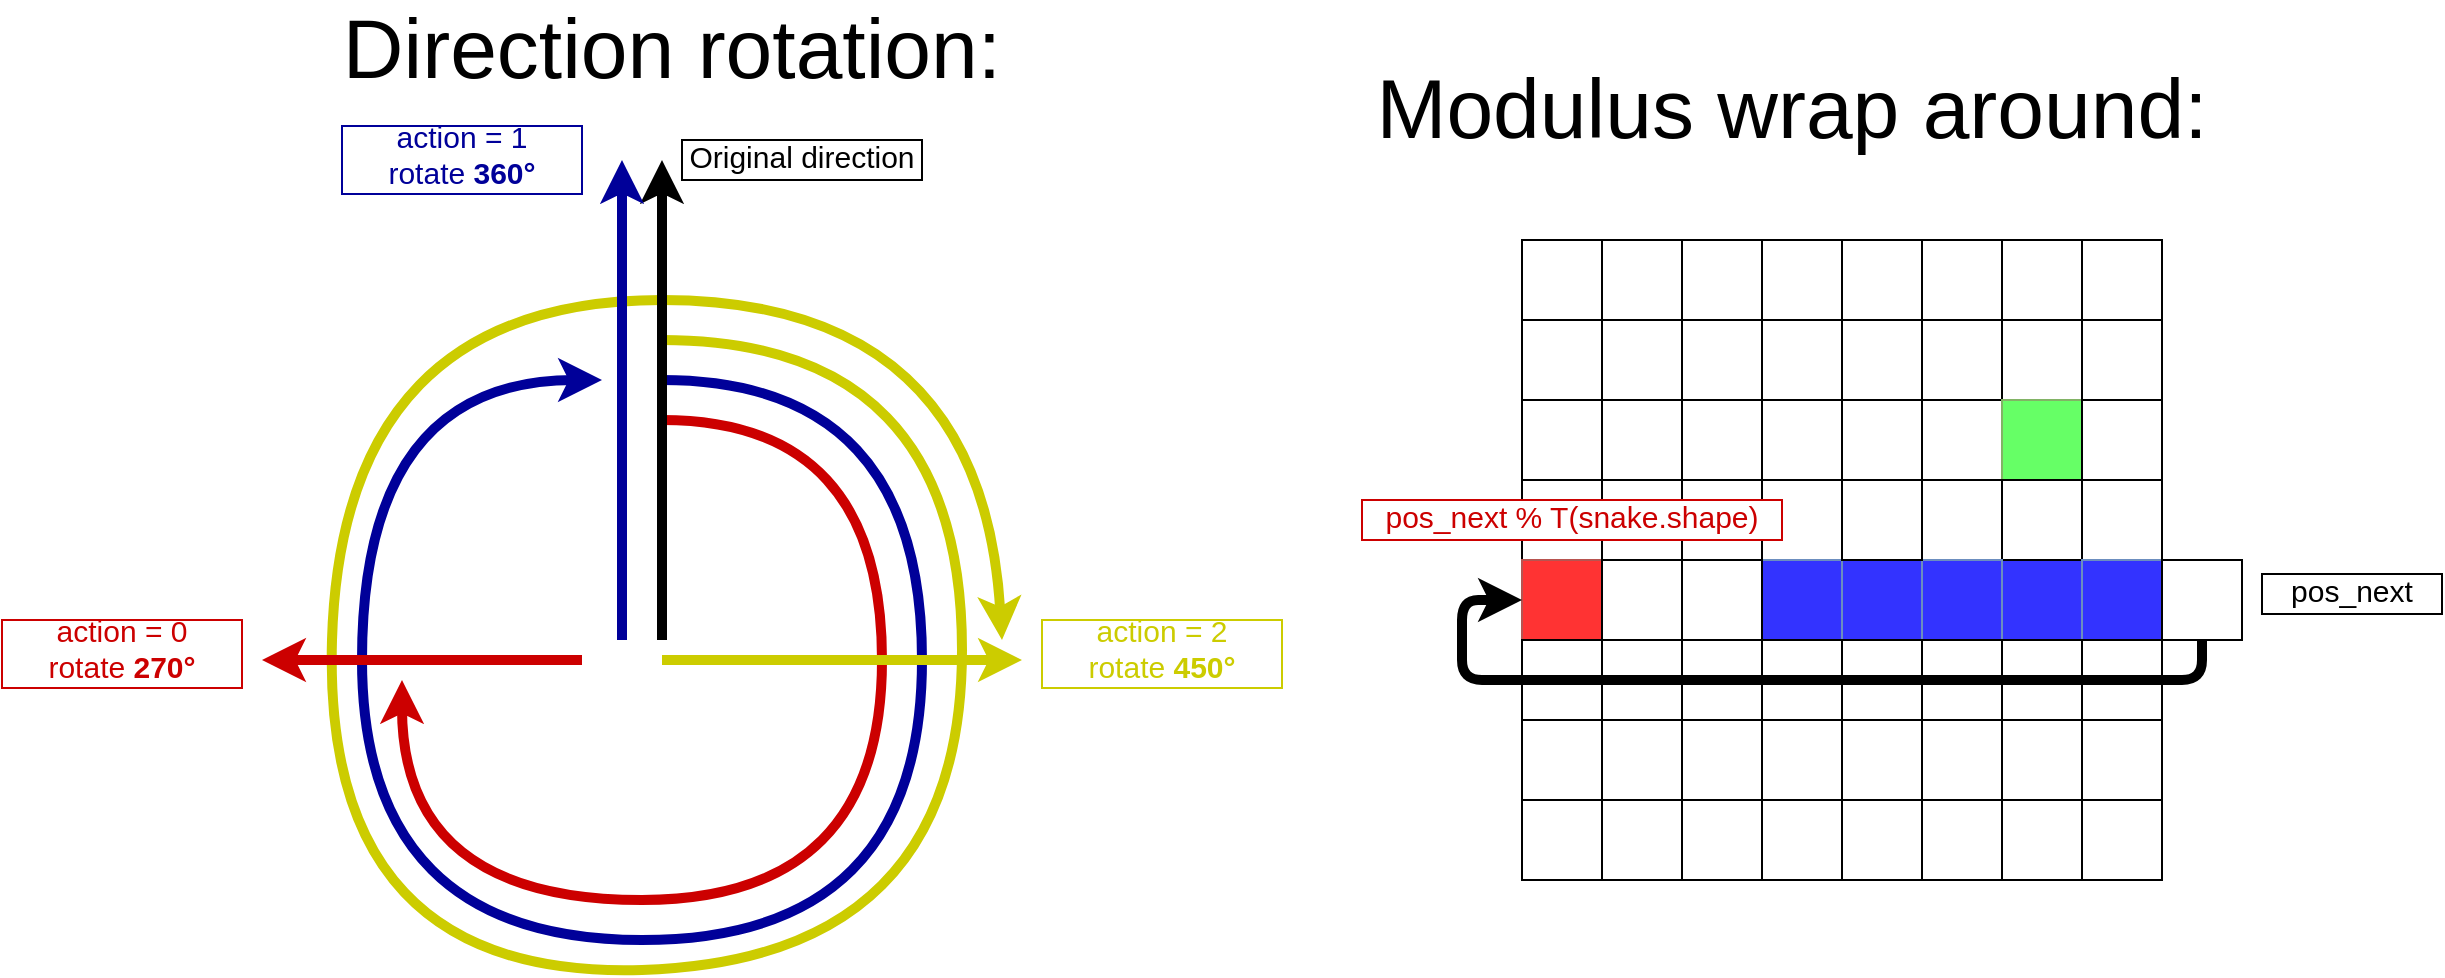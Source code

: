 <mxfile version="17.5.0" type="device"><diagram id="rFhJ2RIrfmGSeNR1TCm2" name="Page-1"><mxGraphModel dx="1576" dy="1462" grid="1" gridSize="10" guides="1" tooltips="1" connect="1" arrows="1" fold="1" page="1" pageScale="1" pageWidth="850" pageHeight="1100" math="0" shadow="0"><root><mxCell id="0"/><mxCell id="1" parent="0"/><mxCell id="s0yTEC0OB3Ft9kR3ksnt-176" value="" style="curved=1;endArrow=classic;html=1;rounded=1;fontSize=15;fontColor=#FF0000;strokeColor=#CC0000;strokeWidth=5;" edge="1" parent="1"><mxGeometry width="50" height="50" relative="1" as="geometry"><mxPoint x="330" y="360" as="sourcePoint"/><mxPoint x="200" y="490" as="targetPoint"/><Array as="points"><mxPoint x="440" y="360"/><mxPoint x="440" y="600"/><mxPoint x="200" y="600"/></Array></mxGeometry></mxCell><mxCell id="s0yTEC0OB3Ft9kR3ksnt-177" value="" style="curved=1;endArrow=classic;html=1;rounded=1;fontSize=15;fontColor=#FF0000;strokeColor=#000099;strokeWidth=5;" edge="1" parent="1"><mxGeometry width="50" height="50" relative="1" as="geometry"><mxPoint x="330" y="340" as="sourcePoint"/><mxPoint x="300" y="340" as="targetPoint"/><Array as="points"><mxPoint x="460" y="340"/><mxPoint x="460" y="620"/><mxPoint x="180" y="620"/><mxPoint x="180" y="340"/></Array></mxGeometry></mxCell><mxCell id="s0yTEC0OB3Ft9kR3ksnt-184" value="" style="curved=1;endArrow=classic;html=1;rounded=1;fontSize=15;fontColor=#FF0000;strokeColor=#CCCC00;strokeWidth=5;" edge="1" parent="1"><mxGeometry width="50" height="50" relative="1" as="geometry"><mxPoint x="330" y="320" as="sourcePoint"/><mxPoint x="500" y="470" as="targetPoint"/><Array as="points"><mxPoint x="480" y="320"/><mxPoint x="480" y="630"/><mxPoint x="160" y="640"/><mxPoint x="170" y="300"/><mxPoint x="490" y="300"/></Array></mxGeometry></mxCell><mxCell id="s0yTEC0OB3Ft9kR3ksnt-170" value="" style="endArrow=classic;html=1;rounded=1;fontSize=15;fontColor=#FF0000;strokeColor=#CC0000;strokeWidth=5;" edge="1" parent="1"><mxGeometry width="50" height="50" relative="1" as="geometry"><mxPoint x="290" y="480" as="sourcePoint"/><mxPoint x="130" y="480" as="targetPoint"/></mxGeometry></mxCell><mxCell id="s0yTEC0OB3Ft9kR3ksnt-167" value="" style="endArrow=classic;html=1;rounded=1;fontSize=15;fontColor=#FF0000;strokeColor=#000000;strokeWidth=5;" edge="1" parent="1"><mxGeometry width="50" height="50" relative="1" as="geometry"><mxPoint x="330" y="470" as="sourcePoint"/><mxPoint x="330" y="230" as="targetPoint"/></mxGeometry></mxCell><mxCell id="s0yTEC0OB3Ft9kR3ksnt-168" value="" style="endArrow=classic;html=1;rounded=1;fontSize=15;fontColor=#FF0000;strokeColor=#CCCC00;strokeWidth=5;" edge="1" parent="1"><mxGeometry width="50" height="50" relative="1" as="geometry"><mxPoint x="330" y="480" as="sourcePoint"/><mxPoint x="510" y="480" as="targetPoint"/></mxGeometry></mxCell><mxCell id="s0yTEC0OB3Ft9kR3ksnt-166" value="" style="endArrow=classic;html=1;rounded=1;fontSize=15;fontColor=#FF0000;strokeColor=#000099;strokeWidth=5;" edge="1" parent="1"><mxGeometry width="50" height="50" relative="1" as="geometry"><mxPoint x="310" y="470" as="sourcePoint"/><mxPoint x="310" y="230" as="targetPoint"/></mxGeometry></mxCell><mxCell id="s0yTEC0OB3Ft9kR3ksnt-186" value="Original direction" style="rounded=0;whiteSpace=wrap;html=1;fontSize=15;fontColor=#000000;strokeColor=default;strokeWidth=1;spacingBottom=5;" vertex="1" parent="1"><mxGeometry x="340" y="220" width="120" height="20" as="geometry"/></mxCell><mxCell id="s0yTEC0OB3Ft9kR3ksnt-188" value="&lt;div&gt;action = 1&lt;br&gt;&lt;/div&gt;&lt;div&gt;rotate &lt;b&gt;360&lt;/b&gt;&lt;strong class=&quot;header-char&quot;&gt;°&lt;/strong&gt;&lt;/div&gt;&lt;sup&gt;&lt;/sup&gt;" style="rounded=0;whiteSpace=wrap;html=1;fontSize=15;fontColor=#000099;strokeColor=#000099;strokeWidth=1;spacingBottom=6;" vertex="1" parent="1"><mxGeometry x="170" y="213" width="120" height="34" as="geometry"/></mxCell><mxCell id="s0yTEC0OB3Ft9kR3ksnt-189" value="&lt;div&gt;action = 0&lt;/div&gt;&lt;div&gt;rotate &lt;b&gt;270&lt;/b&gt;&lt;strong class=&quot;header-char&quot;&gt;°&lt;/strong&gt;&lt;/div&gt;" style="rounded=0;whiteSpace=wrap;html=1;fontSize=15;fontColor=#CC0000;strokeColor=#CC0000;strokeWidth=1;spacingBottom=6;" vertex="1" parent="1"><mxGeometry y="460" width="120" height="34" as="geometry"/></mxCell><mxCell id="s0yTEC0OB3Ft9kR3ksnt-190" value="&lt;div&gt;action = 2&lt;br&gt;&lt;/div&gt;&lt;div&gt;rotate &lt;b&gt;450&lt;span class=&quot;header-char&quot;&gt;°&lt;/span&gt;&lt;/b&gt;&lt;/div&gt;" style="rounded=0;whiteSpace=wrap;html=1;fontSize=15;fontColor=#CCCC00;strokeColor=#CCCC00;strokeWidth=1;spacingBottom=6;" vertex="1" parent="1"><mxGeometry x="520" y="460" width="120" height="34" as="geometry"/></mxCell><mxCell id="s0yTEC0OB3Ft9kR3ksnt-191" value="" style="whiteSpace=wrap;html=1;aspect=fixed;" vertex="1" parent="1"><mxGeometry x="760" y="270" width="40" height="40" as="geometry"/></mxCell><mxCell id="s0yTEC0OB3Ft9kR3ksnt-192" value="" style="whiteSpace=wrap;html=1;aspect=fixed;" vertex="1" parent="1"><mxGeometry x="800" y="270" width="40" height="40" as="geometry"/></mxCell><mxCell id="s0yTEC0OB3Ft9kR3ksnt-193" value="" style="whiteSpace=wrap;html=1;aspect=fixed;" vertex="1" parent="1"><mxGeometry x="760" y="310" width="40" height="40" as="geometry"/></mxCell><mxCell id="s0yTEC0OB3Ft9kR3ksnt-194" value="" style="whiteSpace=wrap;html=1;aspect=fixed;" vertex="1" parent="1"><mxGeometry x="800" y="310" width="40" height="40" as="geometry"/></mxCell><mxCell id="s0yTEC0OB3Ft9kR3ksnt-195" value="" style="whiteSpace=wrap;html=1;aspect=fixed;" vertex="1" parent="1"><mxGeometry x="840" y="270" width="40" height="40" as="geometry"/></mxCell><mxCell id="s0yTEC0OB3Ft9kR3ksnt-196" value="" style="whiteSpace=wrap;html=1;aspect=fixed;" vertex="1" parent="1"><mxGeometry x="880" y="270" width="40" height="40" as="geometry"/></mxCell><mxCell id="s0yTEC0OB3Ft9kR3ksnt-197" value="" style="whiteSpace=wrap;html=1;aspect=fixed;" vertex="1" parent="1"><mxGeometry x="840" y="310" width="40" height="40" as="geometry"/></mxCell><mxCell id="s0yTEC0OB3Ft9kR3ksnt-198" value="" style="whiteSpace=wrap;html=1;aspect=fixed;" vertex="1" parent="1"><mxGeometry x="880" y="310" width="40" height="40" as="geometry"/></mxCell><mxCell id="s0yTEC0OB3Ft9kR3ksnt-199" value="" style="whiteSpace=wrap;html=1;aspect=fixed;" vertex="1" parent="1"><mxGeometry x="760" y="350" width="40" height="40" as="geometry"/></mxCell><mxCell id="s0yTEC0OB3Ft9kR3ksnt-200" value="" style="whiteSpace=wrap;html=1;aspect=fixed;" vertex="1" parent="1"><mxGeometry x="800" y="350" width="40" height="40" as="geometry"/></mxCell><mxCell id="s0yTEC0OB3Ft9kR3ksnt-201" value="" style="whiteSpace=wrap;html=1;aspect=fixed;" vertex="1" parent="1"><mxGeometry x="760" y="390" width="40" height="40" as="geometry"/></mxCell><mxCell id="s0yTEC0OB3Ft9kR3ksnt-202" value="" style="whiteSpace=wrap;html=1;aspect=fixed;" vertex="1" parent="1"><mxGeometry x="800" y="390" width="40" height="40" as="geometry"/></mxCell><mxCell id="s0yTEC0OB3Ft9kR3ksnt-203" value="" style="whiteSpace=wrap;html=1;aspect=fixed;" vertex="1" parent="1"><mxGeometry x="840" y="350" width="40" height="40" as="geometry"/></mxCell><mxCell id="s0yTEC0OB3Ft9kR3ksnt-204" value="" style="whiteSpace=wrap;html=1;aspect=fixed;" vertex="1" parent="1"><mxGeometry x="880" y="350" width="40" height="40" as="geometry"/></mxCell><mxCell id="s0yTEC0OB3Ft9kR3ksnt-205" value="" style="whiteSpace=wrap;html=1;aspect=fixed;" vertex="1" parent="1"><mxGeometry x="840" y="390" width="40" height="40" as="geometry"/></mxCell><mxCell id="s0yTEC0OB3Ft9kR3ksnt-206" value="" style="whiteSpace=wrap;html=1;aspect=fixed;" vertex="1" parent="1"><mxGeometry x="880" y="390" width="40" height="40" as="geometry"/></mxCell><mxCell id="s0yTEC0OB3Ft9kR3ksnt-207" value="" style="whiteSpace=wrap;html=1;aspect=fixed;" vertex="1" parent="1"><mxGeometry x="920" y="270" width="40" height="40" as="geometry"/></mxCell><mxCell id="s0yTEC0OB3Ft9kR3ksnt-208" value="" style="whiteSpace=wrap;html=1;aspect=fixed;" vertex="1" parent="1"><mxGeometry x="960" y="270" width="40" height="40" as="geometry"/></mxCell><mxCell id="s0yTEC0OB3Ft9kR3ksnt-209" value="" style="whiteSpace=wrap;html=1;aspect=fixed;" vertex="1" parent="1"><mxGeometry x="920" y="310" width="40" height="40" as="geometry"/></mxCell><mxCell id="s0yTEC0OB3Ft9kR3ksnt-210" value="" style="whiteSpace=wrap;html=1;aspect=fixed;" vertex="1" parent="1"><mxGeometry x="960" y="310" width="40" height="40" as="geometry"/></mxCell><mxCell id="s0yTEC0OB3Ft9kR3ksnt-211" value="" style="whiteSpace=wrap;html=1;aspect=fixed;" vertex="1" parent="1"><mxGeometry x="1000" y="270" width="40" height="40" as="geometry"/></mxCell><mxCell id="s0yTEC0OB3Ft9kR3ksnt-212" value="" style="whiteSpace=wrap;html=1;aspect=fixed;" vertex="1" parent="1"><mxGeometry x="1040" y="270" width="40" height="40" as="geometry"/></mxCell><mxCell id="s0yTEC0OB3Ft9kR3ksnt-213" value="" style="whiteSpace=wrap;html=1;aspect=fixed;" vertex="1" parent="1"><mxGeometry x="1000" y="310" width="40" height="40" as="geometry"/></mxCell><mxCell id="s0yTEC0OB3Ft9kR3ksnt-214" value="" style="whiteSpace=wrap;html=1;aspect=fixed;" vertex="1" parent="1"><mxGeometry x="1040" y="310" width="40" height="40" as="geometry"/></mxCell><mxCell id="s0yTEC0OB3Ft9kR3ksnt-215" value="" style="whiteSpace=wrap;html=1;aspect=fixed;fillColor=#FF3333;strokeColor=#b85450;" vertex="1" parent="1"><mxGeometry x="760" y="430" width="40" height="40" as="geometry"/></mxCell><mxCell id="s0yTEC0OB3Ft9kR3ksnt-216" value="" style="whiteSpace=wrap;html=1;aspect=fixed;" vertex="1" parent="1"><mxGeometry x="960" y="350" width="40" height="40" as="geometry"/></mxCell><mxCell id="s0yTEC0OB3Ft9kR3ksnt-217" value="" style="whiteSpace=wrap;html=1;aspect=fixed;fillColor=#3333FF;strokeColor=#6c8ebf;" vertex="1" parent="1"><mxGeometry x="1000" y="430" width="40" height="40" as="geometry"/></mxCell><mxCell id="s0yTEC0OB3Ft9kR3ksnt-218" value="" style="whiteSpace=wrap;html=1;aspect=fixed;" vertex="1" parent="1"><mxGeometry x="960" y="390" width="40" height="40" as="geometry"/></mxCell><mxCell id="s0yTEC0OB3Ft9kR3ksnt-219" value="" style="whiteSpace=wrap;html=1;aspect=fixed;fillColor=#66FF66;strokeColor=#82b366;" vertex="1" parent="1"><mxGeometry x="1000" y="350" width="40" height="40" as="geometry"/></mxCell><mxCell id="s0yTEC0OB3Ft9kR3ksnt-220" value="" style="whiteSpace=wrap;html=1;aspect=fixed;" vertex="1" parent="1"><mxGeometry x="1040" y="350" width="40" height="40" as="geometry"/></mxCell><mxCell id="s0yTEC0OB3Ft9kR3ksnt-221" value="" style="whiteSpace=wrap;html=1;aspect=fixed;" vertex="1" parent="1"><mxGeometry x="1000" y="390" width="40" height="40" as="geometry"/></mxCell><mxCell id="s0yTEC0OB3Ft9kR3ksnt-222" value="" style="whiteSpace=wrap;html=1;aspect=fixed;" vertex="1" parent="1"><mxGeometry x="1040" y="390" width="40" height="40" as="geometry"/></mxCell><mxCell id="s0yTEC0OB3Ft9kR3ksnt-223" value="" style="whiteSpace=wrap;html=1;aspect=fixed;" vertex="1" parent="1"><mxGeometry x="840" y="470" width="40" height="40" as="geometry"/></mxCell><mxCell id="s0yTEC0OB3Ft9kR3ksnt-224" value="" style="whiteSpace=wrap;html=1;aspect=fixed;" vertex="1" parent="1"><mxGeometry x="800" y="430" width="40" height="40" as="geometry"/></mxCell><mxCell id="s0yTEC0OB3Ft9kR3ksnt-225" value="" style="whiteSpace=wrap;html=1;aspect=fixed;" vertex="1" parent="1"><mxGeometry x="760" y="470" width="40" height="40" as="geometry"/></mxCell><mxCell id="s0yTEC0OB3Ft9kR3ksnt-226" value="" style="whiteSpace=wrap;html=1;aspect=fixed;" vertex="1" parent="1"><mxGeometry x="800" y="470" width="40" height="40" as="geometry"/></mxCell><mxCell id="s0yTEC0OB3Ft9kR3ksnt-227" value="" style="whiteSpace=wrap;html=1;aspect=fixed;fillColor=#3333FF;strokeColor=#6c8ebf;" vertex="1" parent="1"><mxGeometry x="1040" y="430" width="40" height="40" as="geometry"/></mxCell><mxCell id="s0yTEC0OB3Ft9kR3ksnt-228" value="" style="whiteSpace=wrap;html=1;aspect=fixed;fillColor=#3333FF;strokeColor=#6c8ebf;" vertex="1" parent="1"><mxGeometry x="880" y="430" width="40" height="40" as="geometry"/></mxCell><mxCell id="s0yTEC0OB3Ft9kR3ksnt-229" value="" style="whiteSpace=wrap;html=1;aspect=fixed;fillColor=#3333FF;strokeColor=#6c8ebf;" vertex="1" parent="1"><mxGeometry x="960" y="430" width="40" height="40" as="geometry"/></mxCell><mxCell id="s0yTEC0OB3Ft9kR3ksnt-230" value="" style="whiteSpace=wrap;html=1;aspect=fixed;" vertex="1" parent="1"><mxGeometry x="880" y="470" width="40" height="40" as="geometry"/></mxCell><mxCell id="s0yTEC0OB3Ft9kR3ksnt-231" value="" style="whiteSpace=wrap;html=1;aspect=fixed;" vertex="1" parent="1"><mxGeometry x="760" y="510" width="40" height="40" as="geometry"/></mxCell><mxCell id="s0yTEC0OB3Ft9kR3ksnt-232" value="" style="whiteSpace=wrap;html=1;aspect=fixed;" vertex="1" parent="1"><mxGeometry x="800" y="510" width="40" height="40" as="geometry"/></mxCell><mxCell id="s0yTEC0OB3Ft9kR3ksnt-233" value="" style="whiteSpace=wrap;html=1;aspect=fixed;" vertex="1" parent="1"><mxGeometry x="760" y="550" width="40" height="40" as="geometry"/></mxCell><mxCell id="s0yTEC0OB3Ft9kR3ksnt-234" value="" style="whiteSpace=wrap;html=1;aspect=fixed;" vertex="1" parent="1"><mxGeometry x="800" y="550" width="40" height="40" as="geometry"/></mxCell><mxCell id="s0yTEC0OB3Ft9kR3ksnt-235" value="" style="whiteSpace=wrap;html=1;aspect=fixed;" vertex="1" parent="1"><mxGeometry x="840" y="510" width="40" height="40" as="geometry"/></mxCell><mxCell id="s0yTEC0OB3Ft9kR3ksnt-236" value="" style="whiteSpace=wrap;html=1;aspect=fixed;" vertex="1" parent="1"><mxGeometry x="880" y="510" width="40" height="40" as="geometry"/></mxCell><mxCell id="s0yTEC0OB3Ft9kR3ksnt-237" value="" style="whiteSpace=wrap;html=1;aspect=fixed;" vertex="1" parent="1"><mxGeometry x="840" y="550" width="40" height="40" as="geometry"/></mxCell><mxCell id="s0yTEC0OB3Ft9kR3ksnt-238" value="" style="whiteSpace=wrap;html=1;aspect=fixed;" vertex="1" parent="1"><mxGeometry x="880" y="550" width="40" height="40" as="geometry"/></mxCell><mxCell id="s0yTEC0OB3Ft9kR3ksnt-239" value="" style="whiteSpace=wrap;html=1;aspect=fixed;fillColor=#3333FF;strokeColor=#6c8ebf;" vertex="1" parent="1"><mxGeometry x="920" y="430" width="40" height="40" as="geometry"/></mxCell><mxCell id="s0yTEC0OB3Ft9kR3ksnt-240" value="" style="whiteSpace=wrap;html=1;aspect=fixed;" vertex="1" parent="1"><mxGeometry x="840" y="430" width="40" height="40" as="geometry"/></mxCell><mxCell id="s0yTEC0OB3Ft9kR3ksnt-241" value="" style="whiteSpace=wrap;html=1;aspect=fixed;" vertex="1" parent="1"><mxGeometry x="920" y="470" width="40" height="40" as="geometry"/></mxCell><mxCell id="s0yTEC0OB3Ft9kR3ksnt-242" value="" style="whiteSpace=wrap;html=1;aspect=fixed;" vertex="1" parent="1"><mxGeometry x="960" y="470" width="40" height="40" as="geometry"/></mxCell><mxCell id="s0yTEC0OB3Ft9kR3ksnt-243" value="" style="whiteSpace=wrap;html=1;aspect=fixed;" vertex="1" parent="1"><mxGeometry x="920" y="350" width="40" height="40" as="geometry"/></mxCell><mxCell id="s0yTEC0OB3Ft9kR3ksnt-244" value="" style="whiteSpace=wrap;html=1;aspect=fixed;" vertex="1" parent="1"><mxGeometry x="920" y="390" width="40" height="40" as="geometry"/></mxCell><mxCell id="s0yTEC0OB3Ft9kR3ksnt-245" value="" style="whiteSpace=wrap;html=1;aspect=fixed;" vertex="1" parent="1"><mxGeometry x="1000" y="470" width="40" height="40" as="geometry"/></mxCell><mxCell id="s0yTEC0OB3Ft9kR3ksnt-246" value="" style="whiteSpace=wrap;html=1;aspect=fixed;" vertex="1" parent="1"><mxGeometry x="1040" y="470" width="40" height="40" as="geometry"/></mxCell><mxCell id="s0yTEC0OB3Ft9kR3ksnt-247" value="" style="whiteSpace=wrap;html=1;aspect=fixed;" vertex="1" parent="1"><mxGeometry x="920" y="510" width="40" height="40" as="geometry"/></mxCell><mxCell id="s0yTEC0OB3Ft9kR3ksnt-248" value="" style="whiteSpace=wrap;html=1;aspect=fixed;" vertex="1" parent="1"><mxGeometry x="960" y="510" width="40" height="40" as="geometry"/></mxCell><mxCell id="s0yTEC0OB3Ft9kR3ksnt-249" value="" style="whiteSpace=wrap;html=1;aspect=fixed;" vertex="1" parent="1"><mxGeometry x="920" y="550" width="40" height="40" as="geometry"/></mxCell><mxCell id="s0yTEC0OB3Ft9kR3ksnt-250" value="" style="whiteSpace=wrap;html=1;aspect=fixed;" vertex="1" parent="1"><mxGeometry x="960" y="550" width="40" height="40" as="geometry"/></mxCell><mxCell id="s0yTEC0OB3Ft9kR3ksnt-251" value="" style="whiteSpace=wrap;html=1;aspect=fixed;" vertex="1" parent="1"><mxGeometry x="1000" y="510" width="40" height="40" as="geometry"/></mxCell><mxCell id="s0yTEC0OB3Ft9kR3ksnt-252" value="" style="whiteSpace=wrap;html=1;aspect=fixed;" vertex="1" parent="1"><mxGeometry x="1040" y="510" width="40" height="40" as="geometry"/></mxCell><mxCell id="s0yTEC0OB3Ft9kR3ksnt-253" value="" style="whiteSpace=wrap;html=1;aspect=fixed;" vertex="1" parent="1"><mxGeometry x="1000" y="550" width="40" height="40" as="geometry"/></mxCell><mxCell id="s0yTEC0OB3Ft9kR3ksnt-254" value="" style="whiteSpace=wrap;html=1;aspect=fixed;" vertex="1" parent="1"><mxGeometry x="1040" y="550" width="40" height="40" as="geometry"/></mxCell><mxCell id="s0yTEC0OB3Ft9kR3ksnt-257" style="edgeStyle=orthogonalEdgeStyle;rounded=1;orthogonalLoop=1;jettySize=auto;html=1;exitX=0.5;exitY=1;exitDx=0;exitDy=0;entryX=0;entryY=0.5;entryDx=0;entryDy=0;fontSize=15;fontColor=#CCCC00;strokeColor=#000000;strokeWidth=5;" edge="1" parent="1" source="s0yTEC0OB3Ft9kR3ksnt-256" target="s0yTEC0OB3Ft9kR3ksnt-215"><mxGeometry relative="1" as="geometry"><Array as="points"><mxPoint x="1100" y="490"/><mxPoint x="730" y="490"/><mxPoint x="730" y="450"/></Array></mxGeometry></mxCell><mxCell id="s0yTEC0OB3Ft9kR3ksnt-256" value="" style="whiteSpace=wrap;html=1;aspect=fixed;" vertex="1" parent="1"><mxGeometry x="1080" y="430" width="40" height="40" as="geometry"/></mxCell><mxCell id="s0yTEC0OB3Ft9kR3ksnt-258" value="pos_next" style="rounded=0;whiteSpace=wrap;html=1;fontSize=15;fontColor=#000000;strokeColor=default;strokeWidth=1;spacingBottom=5;" vertex="1" parent="1"><mxGeometry x="1130" y="437" width="90" height="20" as="geometry"/></mxCell><mxCell id="s0yTEC0OB3Ft9kR3ksnt-259" value="pos_next % T(snake.shape)" style="rounded=0;whiteSpace=wrap;html=1;fontSize=15;fontColor=#CC0000;strokeColor=#CC0000;strokeWidth=1;spacingBottom=5;" vertex="1" parent="1"><mxGeometry x="680" y="400" width="210" height="20" as="geometry"/></mxCell><mxCell id="s0yTEC0OB3Ft9kR3ksnt-260" value="Direction rotation:" style="text;html=1;strokeColor=none;fillColor=none;align=center;verticalAlign=middle;whiteSpace=wrap;rounded=0;fontSize=42;fontColor=#000000;" vertex="1" parent="1"><mxGeometry x="110" y="160" width="450" height="30" as="geometry"/></mxCell><mxCell id="s0yTEC0OB3Ft9kR3ksnt-261" value="Modulus wrap around:" style="text;html=1;strokeColor=none;fillColor=none;align=center;verticalAlign=middle;whiteSpace=wrap;rounded=0;fontSize=42;fontColor=#000000;" vertex="1" parent="1"><mxGeometry x="670" y="190" width="450" height="30" as="geometry"/></mxCell></root></mxGraphModel></diagram></mxfile>
